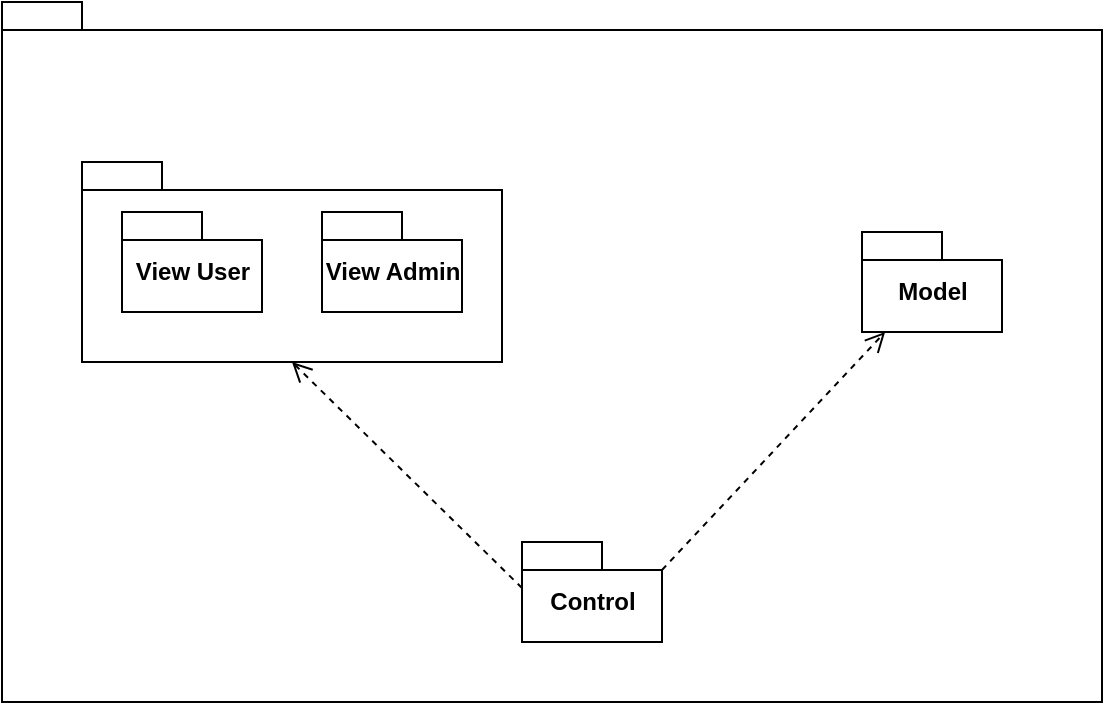 <mxfile version="14.7.5" type="device"><diagram id="KkOepM42MIzb2qCygn5h" name="Page-1"><mxGraphModel dx="1038" dy="521" grid="1" gridSize="10" guides="1" tooltips="1" connect="1" arrows="1" fold="1" page="1" pageScale="1" pageWidth="827" pageHeight="1169" math="0" shadow="0"><root><mxCell id="0"/><mxCell id="1" parent="0"/><mxCell id="278wU-Cukp-I5AmhB1bL-17" value="" style="shape=folder;fontStyle=1;spacingTop=10;tabWidth=40;tabHeight=14;tabPosition=left;html=1;" vertex="1" parent="1"><mxGeometry x="230" y="160" width="550" height="350" as="geometry"/></mxCell><mxCell id="278wU-Cukp-I5AmhB1bL-18" value="" style="shape=folder;fontStyle=1;spacingTop=10;tabWidth=40;tabHeight=14;tabPosition=left;html=1;" vertex="1" parent="1"><mxGeometry x="270" y="240" width="210" height="100" as="geometry"/></mxCell><mxCell id="278wU-Cukp-I5AmhB1bL-19" value="View User" style="shape=folder;fontStyle=1;spacingTop=10;tabWidth=40;tabHeight=14;tabPosition=left;html=1;" vertex="1" parent="1"><mxGeometry x="290" y="265" width="70" height="50" as="geometry"/></mxCell><mxCell id="278wU-Cukp-I5AmhB1bL-21" value="View Admin" style="shape=folder;fontStyle=1;spacingTop=10;tabWidth=40;tabHeight=14;tabPosition=left;html=1;" vertex="1" parent="1"><mxGeometry x="390" y="265" width="70" height="50" as="geometry"/></mxCell><mxCell id="278wU-Cukp-I5AmhB1bL-22" value="Model" style="shape=folder;fontStyle=1;spacingTop=10;tabWidth=40;tabHeight=14;tabPosition=left;html=1;" vertex="1" parent="1"><mxGeometry x="660" y="275" width="70" height="50" as="geometry"/></mxCell><mxCell id="278wU-Cukp-I5AmhB1bL-23" value="Control" style="shape=folder;fontStyle=1;spacingTop=10;tabWidth=40;tabHeight=14;tabPosition=left;html=1;" vertex="1" parent="1"><mxGeometry x="490" y="430" width="70" height="50" as="geometry"/></mxCell><mxCell id="278wU-Cukp-I5AmhB1bL-24" value="" style="html=1;verticalAlign=bottom;endArrow=open;dashed=1;endSize=8;exitX=0;exitY=0;exitDx=0;exitDy=23;exitPerimeter=0;entryX=0.5;entryY=1;entryDx=0;entryDy=0;entryPerimeter=0;" edge="1" parent="1" source="278wU-Cukp-I5AmhB1bL-23" target="278wU-Cukp-I5AmhB1bL-18"><mxGeometry relative="1" as="geometry"><mxPoint x="450" y="250" as="sourcePoint"/><mxPoint x="370" y="250" as="targetPoint"/></mxGeometry></mxCell><mxCell id="278wU-Cukp-I5AmhB1bL-26" value="" style="html=1;verticalAlign=bottom;endArrow=open;dashed=1;endSize=8;exitX=0;exitY=0;exitDx=70;exitDy=14;exitPerimeter=0;" edge="1" parent="1" source="278wU-Cukp-I5AmhB1bL-23" target="278wU-Cukp-I5AmhB1bL-22"><mxGeometry relative="1" as="geometry"><mxPoint x="450" y="250" as="sourcePoint"/><mxPoint x="370" y="250" as="targetPoint"/></mxGeometry></mxCell></root></mxGraphModel></diagram></mxfile>